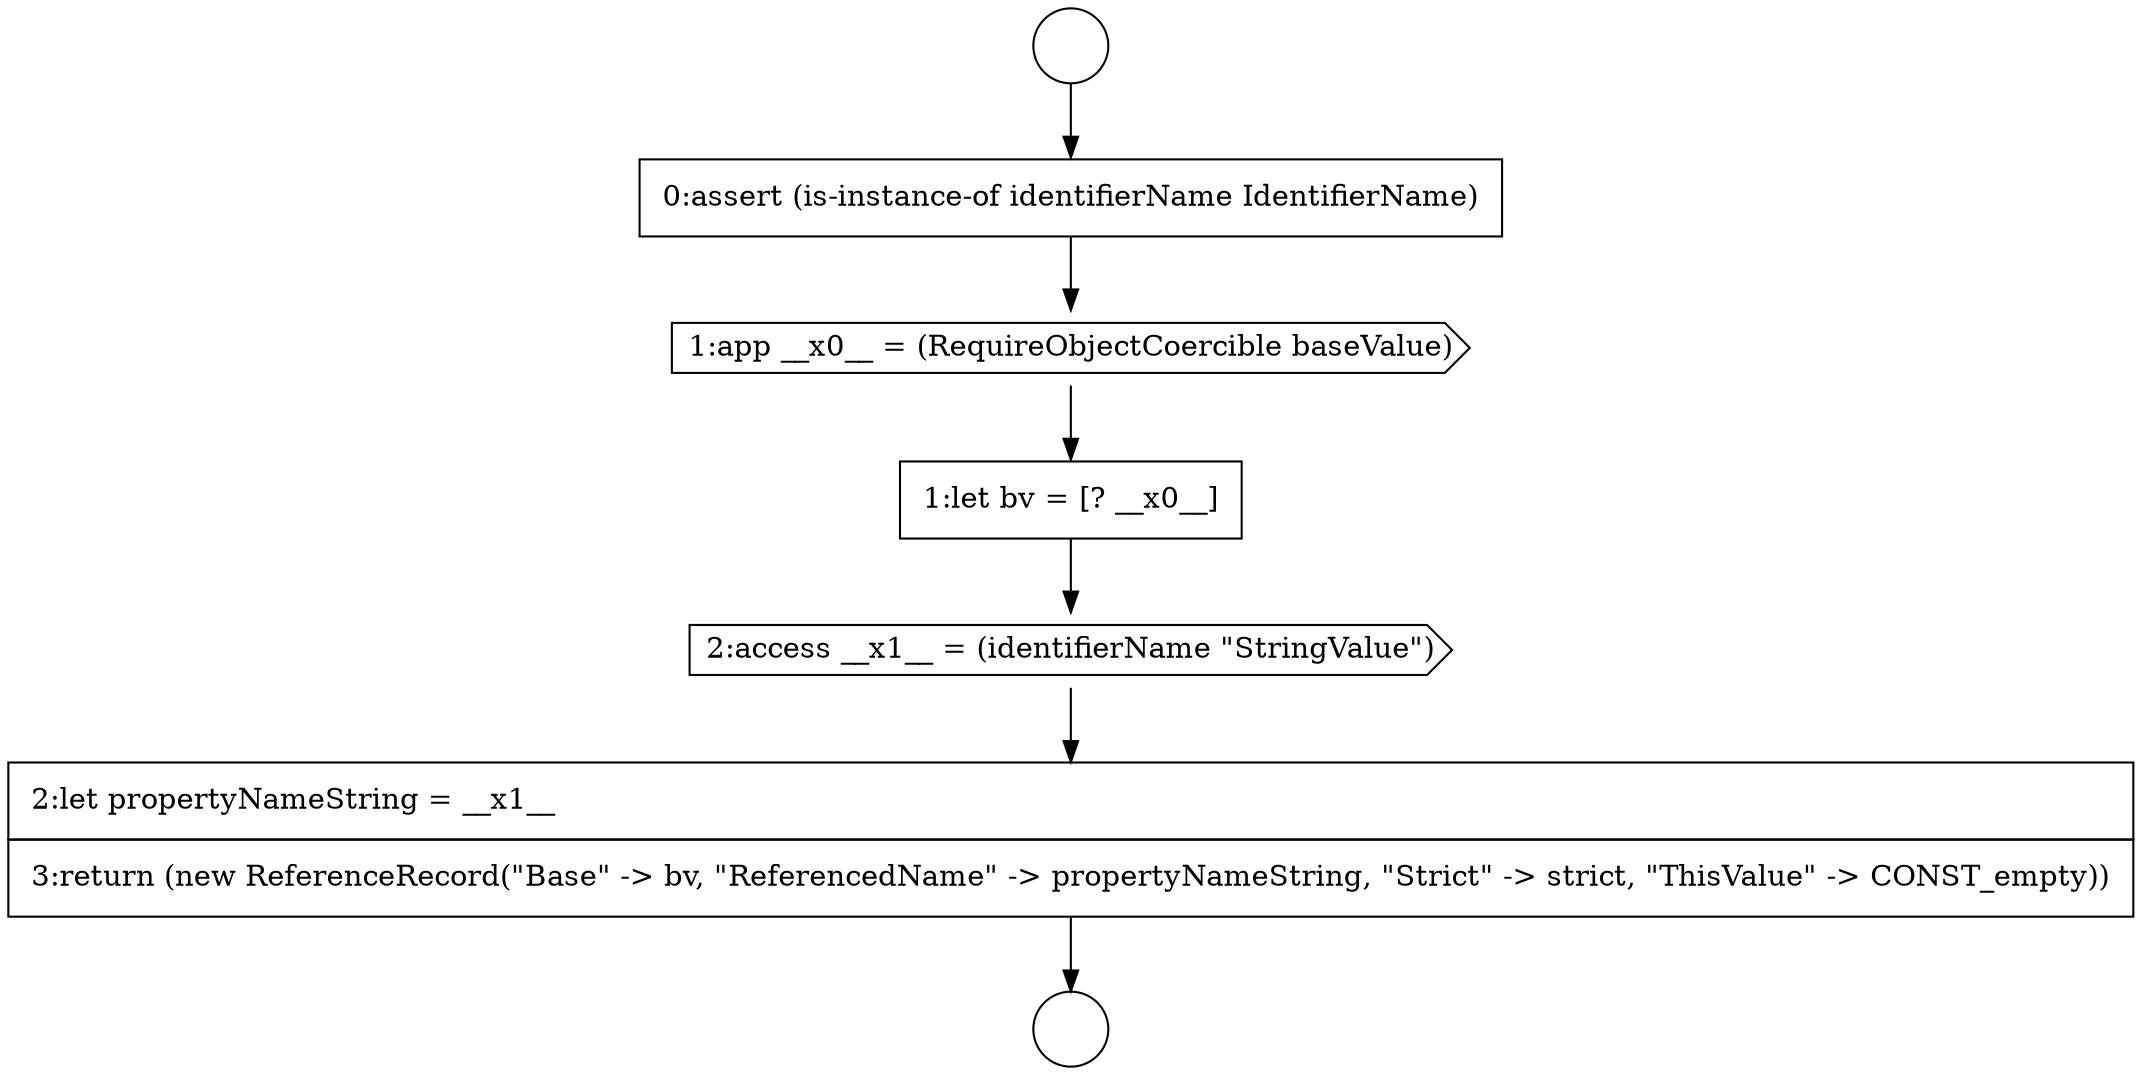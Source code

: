 digraph {
  node4543 [shape=circle label=" " color="black" fillcolor="white" style=filled]
  node4546 [shape=cds, label=<<font color="black">1:app __x0__ = (RequireObjectCoercible baseValue)</font>> color="black" fillcolor="white" style=filled]
  node4544 [shape=circle label=" " color="black" fillcolor="white" style=filled]
  node4545 [shape=none, margin=0, label=<<font color="black">
    <table border="0" cellborder="1" cellspacing="0" cellpadding="10">
      <tr><td align="left">0:assert (is-instance-of identifierName IdentifierName)</td></tr>
    </table>
  </font>> color="black" fillcolor="white" style=filled]
  node4549 [shape=none, margin=0, label=<<font color="black">
    <table border="0" cellborder="1" cellspacing="0" cellpadding="10">
      <tr><td align="left">2:let propertyNameString = __x1__</td></tr>
      <tr><td align="left">3:return (new ReferenceRecord(&quot;Base&quot; -&gt; bv, &quot;ReferencedName&quot; -&gt; propertyNameString, &quot;Strict&quot; -&gt; strict, &quot;ThisValue&quot; -&gt; CONST_empty))</td></tr>
    </table>
  </font>> color="black" fillcolor="white" style=filled]
  node4548 [shape=cds, label=<<font color="black">2:access __x1__ = (identifierName &quot;StringValue&quot;)</font>> color="black" fillcolor="white" style=filled]
  node4547 [shape=none, margin=0, label=<<font color="black">
    <table border="0" cellborder="1" cellspacing="0" cellpadding="10">
      <tr><td align="left">1:let bv = [? __x0__]</td></tr>
    </table>
  </font>> color="black" fillcolor="white" style=filled]
  node4549 -> node4544 [ color="black"]
  node4546 -> node4547 [ color="black"]
  node4548 -> node4549 [ color="black"]
  node4547 -> node4548 [ color="black"]
  node4543 -> node4545 [ color="black"]
  node4545 -> node4546 [ color="black"]
}
